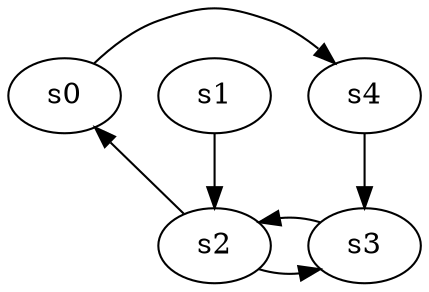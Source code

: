 digraph game_0821_complex_5 {
    s0 [name="s0", player=0];
    s1 [name="s1", player=1];
    s2 [name="s2", player=1];
    s3 [name="s3", player=0, target=1];
    s4 [name="s4", player=1];

    s0 -> s4 [constraint="time % 4 == 1 && time % 4 == 3"];
    s1 -> s2;
    s2 -> s0 [constraint="time == 2"];
    s2 -> s3 [constraint="time % 4 == 1 || time % 2 == 1"];
    s3 -> s2 [constraint="time % 3 == 1"];
    s4 -> s3;
}
